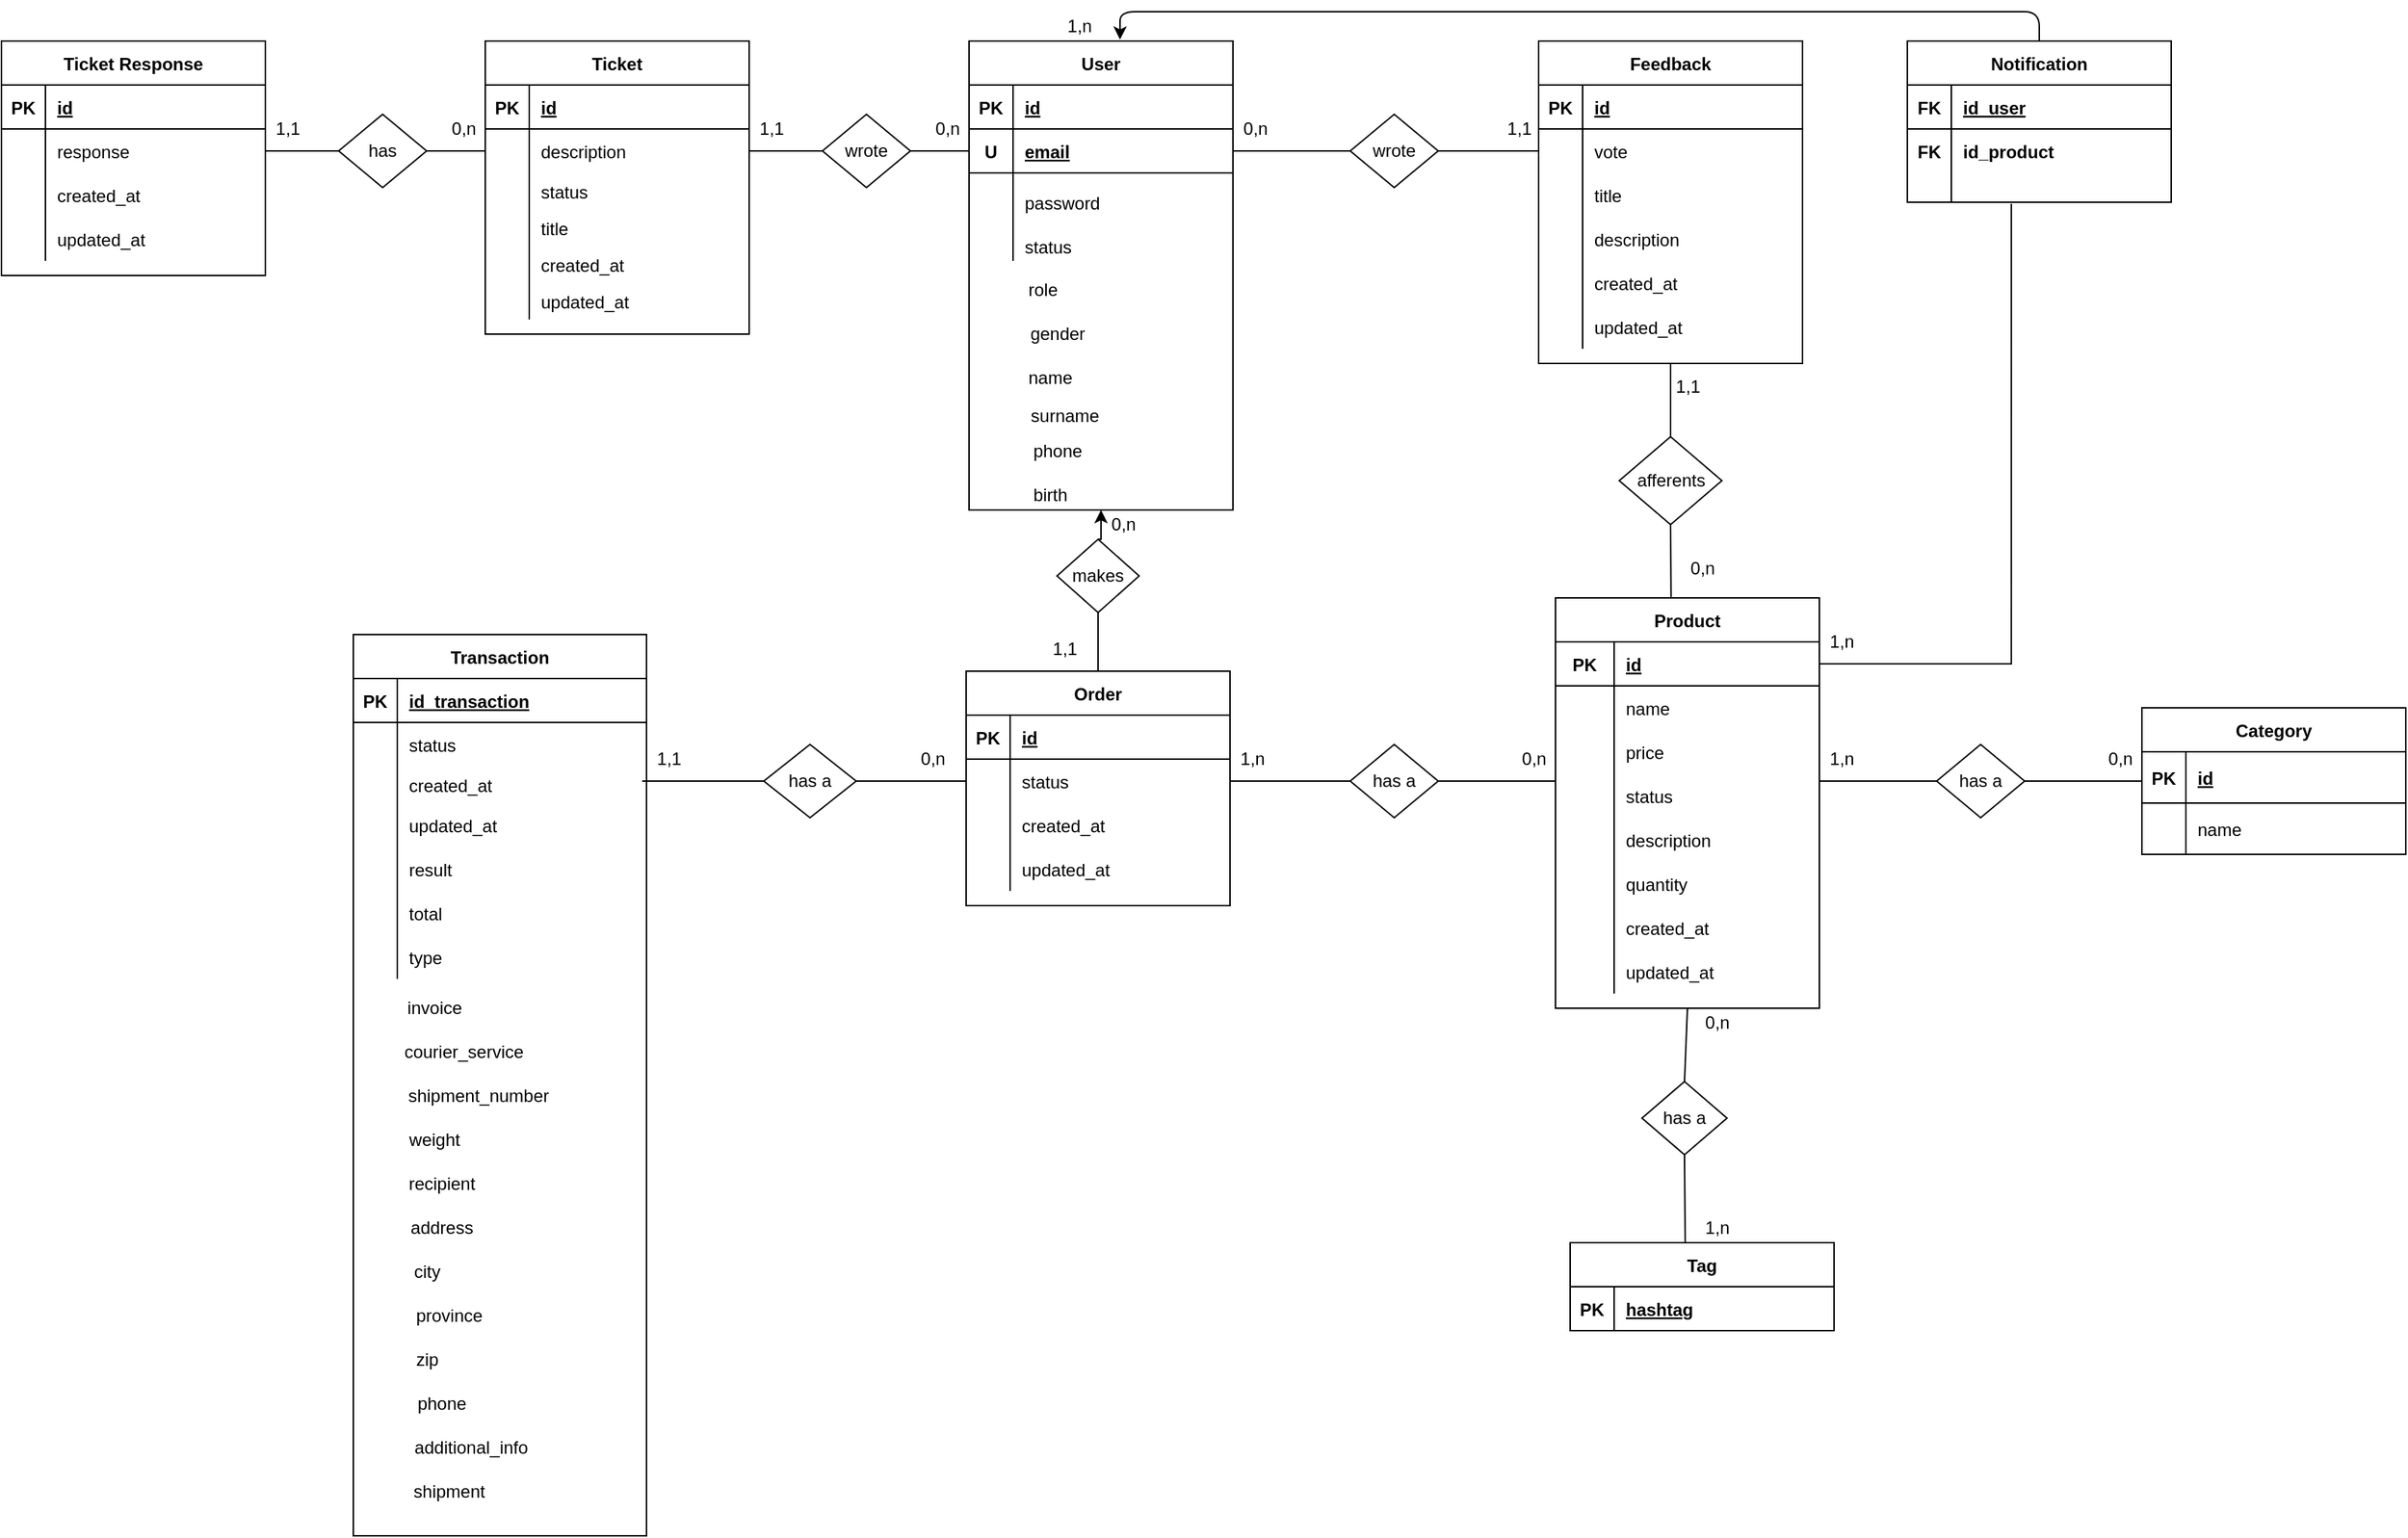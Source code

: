 <mxfile version="14.0.1" type="device"><diagram id="vzPRWonFVsMnM_7ubb4g" name="Page-1"><mxGraphModel dx="1422" dy="762" grid="1" gridSize="10" guides="1" tooltips="1" connect="1" arrows="1" fold="1" page="1" pageScale="1" pageWidth="2339" pageHeight="3300" math="0" shadow="0"><root><mxCell id="0"/><mxCell id="1" parent="0"/><mxCell id="x9i7531fwX0MDDBLcsnV-10" value="User" style="shape=table;startSize=30;container=1;collapsible=1;childLayout=tableLayout;fixedRows=1;rowLines=0;fontStyle=1;align=center;resizeLast=1;" parent="1" vertex="1"><mxGeometry x="1150" y="280" width="180" height="320" as="geometry"/></mxCell><mxCell id="x9i7531fwX0MDDBLcsnV-11" value="" style="shape=partialRectangle;collapsible=0;dropTarget=0;pointerEvents=0;fillColor=none;top=0;left=0;bottom=1;right=0;points=[[0,0.5],[1,0.5]];portConstraint=eastwest;" parent="x9i7531fwX0MDDBLcsnV-10" vertex="1"><mxGeometry y="30" width="180" height="30" as="geometry"/></mxCell><mxCell id="x9i7531fwX0MDDBLcsnV-12" value="PK" style="shape=partialRectangle;connectable=0;fillColor=none;top=0;left=0;bottom=0;right=0;fontStyle=1;overflow=hidden;" parent="x9i7531fwX0MDDBLcsnV-11" vertex="1"><mxGeometry width="30" height="30" as="geometry"/></mxCell><mxCell id="x9i7531fwX0MDDBLcsnV-13" value="id" style="shape=partialRectangle;connectable=0;fillColor=none;top=0;left=0;bottom=0;right=0;align=left;spacingLeft=6;fontStyle=5;overflow=hidden;" parent="x9i7531fwX0MDDBLcsnV-11" vertex="1"><mxGeometry x="30" width="150" height="30" as="geometry"/></mxCell><mxCell id="x9i7531fwX0MDDBLcsnV-51" value="" style="shape=partialRectangle;collapsible=0;dropTarget=0;pointerEvents=0;fillColor=none;top=0;left=0;bottom=1;right=0;points=[[0,0.5],[1,0.5]];portConstraint=eastwest;" parent="x9i7531fwX0MDDBLcsnV-10" vertex="1"><mxGeometry y="60" width="180" height="30" as="geometry"/></mxCell><mxCell id="x9i7531fwX0MDDBLcsnV-52" value="U" style="shape=partialRectangle;connectable=0;fillColor=none;top=0;left=0;bottom=0;right=0;fontStyle=1;overflow=hidden;" parent="x9i7531fwX0MDDBLcsnV-51" vertex="1"><mxGeometry width="30" height="30" as="geometry"/></mxCell><mxCell id="x9i7531fwX0MDDBLcsnV-53" value="email" style="shape=partialRectangle;connectable=0;fillColor=none;top=0;left=0;bottom=0;right=0;align=left;spacingLeft=6;fontStyle=5;overflow=hidden;" parent="x9i7531fwX0MDDBLcsnV-51" vertex="1"><mxGeometry x="30" width="150" height="30" as="geometry"/></mxCell><mxCell id="x9i7531fwX0MDDBLcsnV-14" value="" style="shape=partialRectangle;collapsible=0;dropTarget=0;pointerEvents=0;fillColor=none;top=0;left=0;bottom=0;right=0;points=[[0,0.5],[1,0.5]];portConstraint=eastwest;" parent="x9i7531fwX0MDDBLcsnV-10" vertex="1"><mxGeometry y="90" width="180" height="40" as="geometry"/></mxCell><mxCell id="x9i7531fwX0MDDBLcsnV-15" value="" style="shape=partialRectangle;connectable=0;fillColor=none;top=0;left=0;bottom=0;right=0;editable=1;overflow=hidden;" parent="x9i7531fwX0MDDBLcsnV-14" vertex="1"><mxGeometry width="30" height="40" as="geometry"/></mxCell><mxCell id="x9i7531fwX0MDDBLcsnV-16" value="password" style="shape=partialRectangle;connectable=0;fillColor=none;top=0;left=0;bottom=0;right=0;align=left;spacingLeft=6;overflow=hidden;" parent="x9i7531fwX0MDDBLcsnV-14" vertex="1"><mxGeometry x="30" width="150" height="40" as="geometry"/></mxCell><mxCell id="x9i7531fwX0MDDBLcsnV-20" value="" style="shape=partialRectangle;collapsible=0;dropTarget=0;pointerEvents=0;fillColor=none;top=0;left=0;bottom=0;right=0;points=[[0,0.5],[1,0.5]];portConstraint=eastwest;" parent="x9i7531fwX0MDDBLcsnV-10" vertex="1"><mxGeometry y="130" width="180" height="20" as="geometry"/></mxCell><mxCell id="x9i7531fwX0MDDBLcsnV-21" value="" style="shape=partialRectangle;connectable=0;fillColor=none;top=0;left=0;bottom=0;right=0;editable=1;overflow=hidden;" parent="x9i7531fwX0MDDBLcsnV-20" vertex="1"><mxGeometry width="30" height="20" as="geometry"/></mxCell><mxCell id="x9i7531fwX0MDDBLcsnV-22" value="status" style="shape=partialRectangle;connectable=0;fillColor=none;top=0;left=0;bottom=0;right=0;align=left;spacingLeft=6;overflow=hidden;" parent="x9i7531fwX0MDDBLcsnV-20" vertex="1"><mxGeometry x="30" width="150" height="20" as="geometry"/></mxCell><mxCell id="x9i7531fwX0MDDBLcsnV-95" value="Product" style="shape=table;startSize=30;container=1;collapsible=1;childLayout=tableLayout;fixedRows=1;rowLines=0;fontStyle=1;align=center;resizeLast=1;" parent="1" vertex="1"><mxGeometry x="1550" y="660" width="180" height="280" as="geometry"/></mxCell><mxCell id="x9i7531fwX0MDDBLcsnV-96" value="" style="shape=partialRectangle;collapsible=0;dropTarget=0;pointerEvents=0;fillColor=none;top=0;left=0;bottom=1;right=0;points=[[0,0.5],[1,0.5]];portConstraint=eastwest;" parent="x9i7531fwX0MDDBLcsnV-95" vertex="1"><mxGeometry y="30" width="180" height="30" as="geometry"/></mxCell><mxCell id="x9i7531fwX0MDDBLcsnV-97" value="PK" style="shape=partialRectangle;connectable=0;fillColor=none;top=0;left=0;bottom=0;right=0;fontStyle=1;overflow=hidden;" parent="x9i7531fwX0MDDBLcsnV-96" vertex="1"><mxGeometry width="40" height="30" as="geometry"/></mxCell><mxCell id="x9i7531fwX0MDDBLcsnV-98" value="id" style="shape=partialRectangle;connectable=0;fillColor=none;top=0;left=0;bottom=0;right=0;align=left;spacingLeft=6;fontStyle=5;overflow=hidden;" parent="x9i7531fwX0MDDBLcsnV-96" vertex="1"><mxGeometry x="40" width="140" height="30" as="geometry"/></mxCell><mxCell id="x9i7531fwX0MDDBLcsnV-102" value="" style="shape=partialRectangle;collapsible=0;dropTarget=0;pointerEvents=0;fillColor=none;top=0;left=0;bottom=0;right=0;points=[[0,0.5],[1,0.5]];portConstraint=eastwest;" parent="x9i7531fwX0MDDBLcsnV-95" vertex="1"><mxGeometry y="60" width="180" height="30" as="geometry"/></mxCell><mxCell id="x9i7531fwX0MDDBLcsnV-103" value="" style="shape=partialRectangle;connectable=0;fillColor=none;top=0;left=0;bottom=0;right=0;editable=1;overflow=hidden;" parent="x9i7531fwX0MDDBLcsnV-102" vertex="1"><mxGeometry width="40" height="30" as="geometry"/></mxCell><mxCell id="x9i7531fwX0MDDBLcsnV-104" value="name" style="shape=partialRectangle;connectable=0;fillColor=none;top=0;left=0;bottom=0;right=0;align=left;spacingLeft=6;overflow=hidden;" parent="x9i7531fwX0MDDBLcsnV-102" vertex="1"><mxGeometry x="40" width="140" height="30" as="geometry"/></mxCell><mxCell id="x9i7531fwX0MDDBLcsnV-105" value="" style="shape=partialRectangle;collapsible=0;dropTarget=0;pointerEvents=0;fillColor=none;top=0;left=0;bottom=0;right=0;points=[[0,0.5],[1,0.5]];portConstraint=eastwest;" parent="x9i7531fwX0MDDBLcsnV-95" vertex="1"><mxGeometry y="90" width="180" height="30" as="geometry"/></mxCell><mxCell id="x9i7531fwX0MDDBLcsnV-106" value="" style="shape=partialRectangle;connectable=0;fillColor=none;top=0;left=0;bottom=0;right=0;editable=1;overflow=hidden;" parent="x9i7531fwX0MDDBLcsnV-105" vertex="1"><mxGeometry width="40" height="30" as="geometry"/></mxCell><mxCell id="x9i7531fwX0MDDBLcsnV-107" value="price" style="shape=partialRectangle;connectable=0;fillColor=none;top=0;left=0;bottom=0;right=0;align=left;spacingLeft=6;overflow=hidden;" parent="x9i7531fwX0MDDBLcsnV-105" vertex="1"><mxGeometry x="40" width="140" height="30" as="geometry"/></mxCell><mxCell id="x9i7531fwX0MDDBLcsnV-123" value="" style="shape=partialRectangle;collapsible=0;dropTarget=0;pointerEvents=0;fillColor=none;top=0;left=0;bottom=0;right=0;points=[[0,0.5],[1,0.5]];portConstraint=eastwest;" parent="x9i7531fwX0MDDBLcsnV-95" vertex="1"><mxGeometry y="120" width="180" height="30" as="geometry"/></mxCell><mxCell id="x9i7531fwX0MDDBLcsnV-124" value="" style="shape=partialRectangle;connectable=0;fillColor=none;top=0;left=0;bottom=0;right=0;editable=1;overflow=hidden;" parent="x9i7531fwX0MDDBLcsnV-123" vertex="1"><mxGeometry width="40" height="30" as="geometry"/></mxCell><mxCell id="x9i7531fwX0MDDBLcsnV-125" value="status" style="shape=partialRectangle;connectable=0;fillColor=none;top=0;left=0;bottom=0;right=0;align=left;spacingLeft=6;overflow=hidden;" parent="x9i7531fwX0MDDBLcsnV-123" vertex="1"><mxGeometry x="40" width="140" height="30" as="geometry"/></mxCell><mxCell id="KnAQ9VqROhfyDPoJPTRW-1" style="shape=partialRectangle;collapsible=0;dropTarget=0;pointerEvents=0;fillColor=none;top=0;left=0;bottom=0;right=0;points=[[0,0.5],[1,0.5]];portConstraint=eastwest;" parent="x9i7531fwX0MDDBLcsnV-95" vertex="1"><mxGeometry y="150" width="180" height="30" as="geometry"/></mxCell><mxCell id="KnAQ9VqROhfyDPoJPTRW-2" style="shape=partialRectangle;connectable=0;fillColor=none;top=0;left=0;bottom=0;right=0;editable=1;overflow=hidden;" parent="KnAQ9VqROhfyDPoJPTRW-1" vertex="1"><mxGeometry width="40" height="30" as="geometry"/></mxCell><mxCell id="KnAQ9VqROhfyDPoJPTRW-3" value="description" style="shape=partialRectangle;connectable=0;fillColor=none;top=0;left=0;bottom=0;right=0;align=left;spacingLeft=6;overflow=hidden;" parent="KnAQ9VqROhfyDPoJPTRW-1" vertex="1"><mxGeometry x="40" width="140" height="30" as="geometry"/></mxCell><mxCell id="_xhR4V4Kg-n4AELzE69r-1" style="shape=partialRectangle;collapsible=0;dropTarget=0;pointerEvents=0;fillColor=none;top=0;left=0;bottom=0;right=0;points=[[0,0.5],[1,0.5]];portConstraint=eastwest;" parent="x9i7531fwX0MDDBLcsnV-95" vertex="1"><mxGeometry y="180" width="180" height="30" as="geometry"/></mxCell><mxCell id="_xhR4V4Kg-n4AELzE69r-2" style="shape=partialRectangle;connectable=0;fillColor=none;top=0;left=0;bottom=0;right=0;editable=1;overflow=hidden;" parent="_xhR4V4Kg-n4AELzE69r-1" vertex="1"><mxGeometry width="40" height="30" as="geometry"/></mxCell><mxCell id="_xhR4V4Kg-n4AELzE69r-3" value="quantity" style="shape=partialRectangle;connectable=0;fillColor=none;top=0;left=0;bottom=0;right=0;align=left;spacingLeft=6;overflow=hidden;" parent="_xhR4V4Kg-n4AELzE69r-1" vertex="1"><mxGeometry x="40" width="140" height="30" as="geometry"/></mxCell><mxCell id="5ddRBje36LJb5eCPKaHJ-17" style="shape=partialRectangle;collapsible=0;dropTarget=0;pointerEvents=0;fillColor=none;top=0;left=0;bottom=0;right=0;points=[[0,0.5],[1,0.5]];portConstraint=eastwest;" parent="x9i7531fwX0MDDBLcsnV-95" vertex="1"><mxGeometry y="210" width="180" height="30" as="geometry"/></mxCell><mxCell id="5ddRBje36LJb5eCPKaHJ-18" style="shape=partialRectangle;connectable=0;fillColor=none;top=0;left=0;bottom=0;right=0;editable=1;overflow=hidden;" parent="5ddRBje36LJb5eCPKaHJ-17" vertex="1"><mxGeometry width="40" height="30" as="geometry"/></mxCell><mxCell id="5ddRBje36LJb5eCPKaHJ-19" value="created_at" style="shape=partialRectangle;connectable=0;fillColor=none;top=0;left=0;bottom=0;right=0;align=left;spacingLeft=6;overflow=hidden;" parent="5ddRBje36LJb5eCPKaHJ-17" vertex="1"><mxGeometry x="40" width="140" height="30" as="geometry"/></mxCell><mxCell id="5ddRBje36LJb5eCPKaHJ-20" style="shape=partialRectangle;collapsible=0;dropTarget=0;pointerEvents=0;fillColor=none;top=0;left=0;bottom=0;right=0;points=[[0,0.5],[1,0.5]];portConstraint=eastwest;" parent="x9i7531fwX0MDDBLcsnV-95" vertex="1"><mxGeometry y="240" width="180" height="30" as="geometry"/></mxCell><mxCell id="5ddRBje36LJb5eCPKaHJ-21" style="shape=partialRectangle;connectable=0;fillColor=none;top=0;left=0;bottom=0;right=0;editable=1;overflow=hidden;" parent="5ddRBje36LJb5eCPKaHJ-20" vertex="1"><mxGeometry width="40" height="30" as="geometry"/></mxCell><mxCell id="5ddRBje36LJb5eCPKaHJ-22" value="updated_at" style="shape=partialRectangle;connectable=0;fillColor=none;top=0;left=0;bottom=0;right=0;align=left;spacingLeft=6;overflow=hidden;" parent="5ddRBje36LJb5eCPKaHJ-20" vertex="1"><mxGeometry x="40" width="140" height="30" as="geometry"/></mxCell><mxCell id="x9i7531fwX0MDDBLcsnV-129" style="edgeStyle=orthogonalEdgeStyle;orthogonalLoop=1;jettySize=auto;html=1;entryX=0;entryY=0.167;entryDx=0;entryDy=0;entryPerimeter=0;rounded=0;startArrow=none;startFill=0;endArrow=none;endFill=0;" parent="1" source="x9i7531fwX0MDDBLcsnV-128" target="x9i7531fwX0MDDBLcsnV-105" edge="1"><mxGeometry relative="1" as="geometry"><Array as="points"><mxPoint x="1510" y="785"/><mxPoint x="1510" y="785"/></Array></mxGeometry></mxCell><mxCell id="x9i7531fwX0MDDBLcsnV-131" style="edgeStyle=orthogonalEdgeStyle;rounded=0;sketch=0;orthogonalLoop=1;jettySize=auto;html=1;entryX=1;entryY=0.167;entryDx=0;entryDy=0;entryPerimeter=0;startArrow=none;startFill=0;endArrow=none;endFill=0;" parent="1" source="x9i7531fwX0MDDBLcsnV-128" edge="1"><mxGeometry relative="1" as="geometry"/></mxCell><mxCell id="_xhR4V4Kg-n4AELzE69r-44" style="edgeStyle=none;rounded=0;orthogonalLoop=1;jettySize=auto;html=1;exitX=0;exitY=0.5;exitDx=0;exitDy=0;entryX=1;entryY=0.5;entryDx=0;entryDy=0;startArrow=none;startFill=0;endArrow=none;endFill=0;" parent="1" source="x9i7531fwX0MDDBLcsnV-128" target="_xhR4V4Kg-n4AELzE69r-34" edge="1"><mxGeometry relative="1" as="geometry"/></mxCell><mxCell id="x9i7531fwX0MDDBLcsnV-128" value="has a" style="shape=rhombus;perimeter=rhombusPerimeter;whiteSpace=wrap;html=1;align=center;" parent="1" vertex="1"><mxGeometry x="1410" y="760" width="60" height="50" as="geometry"/></mxCell><mxCell id="x9i7531fwX0MDDBLcsnV-133" value="1,n" style="text;html=1;align=center;verticalAlign=middle;resizable=0;points=[];autosize=1;" parent="1" vertex="1"><mxGeometry x="1328" y="760" width="30" height="20" as="geometry"/></mxCell><mxCell id="x9i7531fwX0MDDBLcsnV-134" value="0,n" style="text;html=1;align=center;verticalAlign=middle;resizable=0;points=[];autosize=1;" parent="1" vertex="1"><mxGeometry x="1520" y="760" width="30" height="20" as="geometry"/></mxCell><mxCell id="x9i7531fwX0MDDBLcsnV-142" value="Transaction" style="shape=table;startSize=30;container=1;collapsible=1;childLayout=tableLayout;fixedRows=1;rowLines=0;fontStyle=1;align=center;resizeLast=1;rounded=0;sketch=0;" parent="1" vertex="1"><mxGeometry x="730" y="685" width="200" height="615" as="geometry"/></mxCell><mxCell id="x9i7531fwX0MDDBLcsnV-143" value="" style="shape=partialRectangle;collapsible=0;dropTarget=0;pointerEvents=0;fillColor=none;top=0;left=0;bottom=1;right=0;points=[[0,0.5],[1,0.5]];portConstraint=eastwest;" parent="x9i7531fwX0MDDBLcsnV-142" vertex="1"><mxGeometry y="30" width="200" height="30" as="geometry"/></mxCell><mxCell id="x9i7531fwX0MDDBLcsnV-144" value="PK" style="shape=partialRectangle;connectable=0;fillColor=none;top=0;left=0;bottom=0;right=0;fontStyle=1;overflow=hidden;" parent="x9i7531fwX0MDDBLcsnV-143" vertex="1"><mxGeometry width="30" height="30" as="geometry"/></mxCell><mxCell id="x9i7531fwX0MDDBLcsnV-145" value="id_transaction" style="shape=partialRectangle;connectable=0;fillColor=none;top=0;left=0;bottom=0;right=0;align=left;spacingLeft=6;fontStyle=5;overflow=hidden;" parent="x9i7531fwX0MDDBLcsnV-143" vertex="1"><mxGeometry x="30" width="170" height="30" as="geometry"/></mxCell><mxCell id="x9i7531fwX0MDDBLcsnV-146" value="" style="shape=partialRectangle;collapsible=0;dropTarget=0;pointerEvents=0;fillColor=none;top=0;left=0;bottom=0;right=0;points=[[0,0.5],[1,0.5]];portConstraint=eastwest;" parent="x9i7531fwX0MDDBLcsnV-142" vertex="1"><mxGeometry y="60" width="200" height="30" as="geometry"/></mxCell><mxCell id="x9i7531fwX0MDDBLcsnV-147" value="" style="shape=partialRectangle;connectable=0;fillColor=none;top=0;left=0;bottom=0;right=0;editable=1;overflow=hidden;" parent="x9i7531fwX0MDDBLcsnV-146" vertex="1"><mxGeometry width="30" height="30" as="geometry"/></mxCell><mxCell id="x9i7531fwX0MDDBLcsnV-148" value="status" style="shape=partialRectangle;connectable=0;fillColor=none;top=0;left=0;bottom=0;right=0;align=left;spacingLeft=6;overflow=hidden;" parent="x9i7531fwX0MDDBLcsnV-146" vertex="1"><mxGeometry x="30" width="170" height="30" as="geometry"/></mxCell><mxCell id="x9i7531fwX0MDDBLcsnV-149" value="" style="shape=partialRectangle;collapsible=0;dropTarget=0;pointerEvents=0;fillColor=none;top=0;left=0;bottom=0;right=0;points=[[0,0.5],[1,0.5]];portConstraint=eastwest;" parent="x9i7531fwX0MDDBLcsnV-142" vertex="1"><mxGeometry y="90" width="200" height="25" as="geometry"/></mxCell><mxCell id="x9i7531fwX0MDDBLcsnV-150" value="" style="shape=partialRectangle;connectable=0;fillColor=none;top=0;left=0;bottom=0;right=0;editable=1;overflow=hidden;" parent="x9i7531fwX0MDDBLcsnV-149" vertex="1"><mxGeometry width="30" height="25" as="geometry"/></mxCell><mxCell id="x9i7531fwX0MDDBLcsnV-151" value="created_at" style="shape=partialRectangle;connectable=0;fillColor=none;top=0;left=0;bottom=0;right=0;align=left;spacingLeft=6;overflow=hidden;" parent="x9i7531fwX0MDDBLcsnV-149" vertex="1"><mxGeometry x="30" width="170" height="25" as="geometry"/></mxCell><mxCell id="x9i7531fwX0MDDBLcsnV-158" value="" style="shape=partialRectangle;collapsible=0;dropTarget=0;pointerEvents=0;fillColor=none;top=0;left=0;bottom=0;right=0;points=[[0,0.5],[1,0.5]];portConstraint=eastwest;" parent="x9i7531fwX0MDDBLcsnV-142" vertex="1"><mxGeometry y="115" width="200" height="30" as="geometry"/></mxCell><mxCell id="x9i7531fwX0MDDBLcsnV-159" value="" style="shape=partialRectangle;connectable=0;fillColor=none;top=0;left=0;bottom=0;right=0;editable=1;overflow=hidden;" parent="x9i7531fwX0MDDBLcsnV-158" vertex="1"><mxGeometry width="30" height="30" as="geometry"/></mxCell><mxCell id="x9i7531fwX0MDDBLcsnV-160" value="updated_at" style="shape=partialRectangle;connectable=0;fillColor=none;top=0;left=0;bottom=0;right=0;align=left;spacingLeft=6;overflow=hidden;" parent="x9i7531fwX0MDDBLcsnV-158" vertex="1"><mxGeometry x="30" width="170" height="30" as="geometry"/></mxCell><mxCell id="x9i7531fwX0MDDBLcsnV-161" value="" style="shape=partialRectangle;collapsible=0;dropTarget=0;pointerEvents=0;fillColor=none;top=0;left=0;bottom=0;right=0;points=[[0,0.5],[1,0.5]];portConstraint=eastwest;" parent="x9i7531fwX0MDDBLcsnV-142" vertex="1"><mxGeometry y="145" width="200" height="30" as="geometry"/></mxCell><mxCell id="x9i7531fwX0MDDBLcsnV-162" value="" style="shape=partialRectangle;connectable=0;fillColor=none;top=0;left=0;bottom=0;right=0;editable=1;overflow=hidden;" parent="x9i7531fwX0MDDBLcsnV-161" vertex="1"><mxGeometry width="30" height="30" as="geometry"/></mxCell><mxCell id="x9i7531fwX0MDDBLcsnV-163" value="result" style="shape=partialRectangle;connectable=0;fillColor=none;top=0;left=0;bottom=0;right=0;align=left;spacingLeft=6;overflow=hidden;" parent="x9i7531fwX0MDDBLcsnV-161" vertex="1"><mxGeometry x="30" width="170" height="30" as="geometry"/></mxCell><mxCell id="x9i7531fwX0MDDBLcsnV-164" value="" style="shape=partialRectangle;collapsible=0;dropTarget=0;pointerEvents=0;fillColor=none;top=0;left=0;bottom=0;right=0;points=[[0,0.5],[1,0.5]];portConstraint=eastwest;" parent="x9i7531fwX0MDDBLcsnV-142" vertex="1"><mxGeometry y="175" width="200" height="30" as="geometry"/></mxCell><mxCell id="x9i7531fwX0MDDBLcsnV-165" value="" style="shape=partialRectangle;connectable=0;fillColor=none;top=0;left=0;bottom=0;right=0;editable=1;overflow=hidden;" parent="x9i7531fwX0MDDBLcsnV-164" vertex="1"><mxGeometry width="30" height="30" as="geometry"/></mxCell><mxCell id="x9i7531fwX0MDDBLcsnV-166" value="total" style="shape=partialRectangle;connectable=0;fillColor=none;top=0;left=0;bottom=0;right=0;align=left;spacingLeft=6;overflow=hidden;" parent="x9i7531fwX0MDDBLcsnV-164" vertex="1"><mxGeometry x="30" width="170" height="30" as="geometry"/></mxCell><mxCell id="FQzBK-SNJRTX_XgJ2oBe-1" style="shape=partialRectangle;collapsible=0;dropTarget=0;pointerEvents=0;fillColor=none;top=0;left=0;bottom=0;right=0;points=[[0,0.5],[1,0.5]];portConstraint=eastwest;" parent="x9i7531fwX0MDDBLcsnV-142" vertex="1"><mxGeometry y="205" width="200" height="30" as="geometry"/></mxCell><mxCell id="FQzBK-SNJRTX_XgJ2oBe-2" style="shape=partialRectangle;connectable=0;fillColor=none;top=0;left=0;bottom=0;right=0;editable=1;overflow=hidden;" parent="FQzBK-SNJRTX_XgJ2oBe-1" vertex="1"><mxGeometry width="30" height="30" as="geometry"/></mxCell><mxCell id="FQzBK-SNJRTX_XgJ2oBe-3" value="type" style="shape=partialRectangle;connectable=0;fillColor=none;top=0;left=0;bottom=0;right=0;align=left;spacingLeft=6;overflow=hidden;" parent="FQzBK-SNJRTX_XgJ2oBe-1" vertex="1"><mxGeometry x="30" width="170" height="30" as="geometry"/></mxCell><mxCell id="_xhR4V4Kg-n4AELzE69r-43" style="edgeStyle=none;rounded=0;orthogonalLoop=1;jettySize=auto;html=1;exitX=1;exitY=0.5;exitDx=0;exitDy=0;entryX=0;entryY=0.5;entryDx=0;entryDy=0;startArrow=none;startFill=0;endArrow=none;endFill=0;" parent="1" source="x9i7531fwX0MDDBLcsnV-167" target="_xhR4V4Kg-n4AELzE69r-34" edge="1"><mxGeometry relative="1" as="geometry"/></mxCell><mxCell id="x9i7531fwX0MDDBLcsnV-167" value="has a" style="shape=rhombus;perimeter=rhombusPerimeter;whiteSpace=wrap;html=1;align=center;" parent="1" vertex="1"><mxGeometry x="1010" y="760" width="63" height="50" as="geometry"/></mxCell><mxCell id="x9i7531fwX0MDDBLcsnV-168" style="edgeStyle=orthogonalEdgeStyle;rounded=0;sketch=0;orthogonalLoop=1;jettySize=auto;html=1;entryX=1;entryY=0.167;entryDx=0;entryDy=0;entryPerimeter=0;startArrow=none;startFill=0;endArrow=none;endFill=0;" parent="1" source="x9i7531fwX0MDDBLcsnV-167" edge="1"><mxGeometry relative="1" as="geometry"><mxPoint x="927" y="785.01" as="targetPoint"/></mxGeometry></mxCell><mxCell id="x9i7531fwX0MDDBLcsnV-170" value="0,n" style="text;html=1;align=center;verticalAlign=middle;resizable=0;points=[];autosize=1;" parent="1" vertex="1"><mxGeometry x="1110" y="760" width="30" height="20" as="geometry"/></mxCell><mxCell id="x9i7531fwX0MDDBLcsnV-171" value="1,1" style="text;html=1;align=center;verticalAlign=middle;resizable=0;points=[];autosize=1;" parent="1" vertex="1"><mxGeometry x="930" y="760" width="30" height="20" as="geometry"/></mxCell><mxCell id="x9i7531fwX0MDDBLcsnV-174" style="edgeStyle=orthogonalEdgeStyle;rounded=0;sketch=0;orthogonalLoop=1;jettySize=auto;html=1;exitX=1;exitY=0.5;exitDx=0;exitDy=0;entryX=0.5;entryY=0;entryDx=0;entryDy=0;startArrow=none;startFill=0;endArrow=none;endFill=0;" parent="1" source="x9i7531fwX0MDDBLcsnV-172" target="_xhR4V4Kg-n4AELzE69r-30" edge="1"><mxGeometry relative="1" as="geometry"><mxPoint x="1238" y="720" as="targetPoint"/></mxGeometry></mxCell><mxCell id="hj7iNVKbV8Cvmmcs9cri-21" style="edgeStyle=orthogonalEdgeStyle;rounded=0;orthogonalLoop=1;jettySize=auto;html=1;exitX=0;exitY=0.5;exitDx=0;exitDy=0;entryX=0.5;entryY=1;entryDx=0;entryDy=0;" parent="1" source="x9i7531fwX0MDDBLcsnV-172" target="x9i7531fwX0MDDBLcsnV-10" edge="1"><mxGeometry relative="1" as="geometry"/></mxCell><mxCell id="x9i7531fwX0MDDBLcsnV-172" value="makes" style="shape=rhombus;perimeter=rhombusPerimeter;whiteSpace=wrap;html=1;align=center;direction=south;" parent="1" vertex="1"><mxGeometry x="1210" y="620" width="56" height="50" as="geometry"/></mxCell><mxCell id="x9i7531fwX0MDDBLcsnV-176" value="1,1" style="text;html=1;align=center;verticalAlign=middle;resizable=0;points=[];autosize=1;" parent="1" vertex="1"><mxGeometry x="1200" y="685" width="30" height="20" as="geometry"/></mxCell><mxCell id="x9i7531fwX0MDDBLcsnV-177" value="Ticket" style="shape=table;startSize=30;container=1;collapsible=1;childLayout=tableLayout;fixedRows=1;rowLines=0;fontStyle=1;align=center;resizeLast=1;rounded=0;sketch=0;" parent="1" vertex="1"><mxGeometry x="820" y="280" width="180" height="200" as="geometry"/></mxCell><mxCell id="x9i7531fwX0MDDBLcsnV-178" value="" style="shape=partialRectangle;collapsible=0;dropTarget=0;pointerEvents=0;fillColor=none;top=0;left=0;bottom=1;right=0;points=[[0,0.5],[1,0.5]];portConstraint=eastwest;" parent="x9i7531fwX0MDDBLcsnV-177" vertex="1"><mxGeometry y="30" width="180" height="30" as="geometry"/></mxCell><mxCell id="x9i7531fwX0MDDBLcsnV-179" value="PK" style="shape=partialRectangle;connectable=0;fillColor=none;top=0;left=0;bottom=0;right=0;fontStyle=1;overflow=hidden;" parent="x9i7531fwX0MDDBLcsnV-178" vertex="1"><mxGeometry width="30" height="30" as="geometry"/></mxCell><mxCell id="x9i7531fwX0MDDBLcsnV-180" value="id" style="shape=partialRectangle;connectable=0;fillColor=none;top=0;left=0;bottom=0;right=0;align=left;spacingLeft=6;fontStyle=5;overflow=hidden;" parent="x9i7531fwX0MDDBLcsnV-178" vertex="1"><mxGeometry x="30" width="150" height="30" as="geometry"/></mxCell><mxCell id="x9i7531fwX0MDDBLcsnV-184" value="" style="shape=partialRectangle;collapsible=0;dropTarget=0;pointerEvents=0;fillColor=none;top=0;left=0;bottom=0;right=0;points=[[0,0.5],[1,0.5]];portConstraint=eastwest;" parent="x9i7531fwX0MDDBLcsnV-177" vertex="1"><mxGeometry y="60" width="180" height="30" as="geometry"/></mxCell><mxCell id="x9i7531fwX0MDDBLcsnV-185" value="" style="shape=partialRectangle;connectable=0;fillColor=none;top=0;left=0;bottom=0;right=0;editable=1;overflow=hidden;" parent="x9i7531fwX0MDDBLcsnV-184" vertex="1"><mxGeometry width="30" height="30" as="geometry"/></mxCell><mxCell id="x9i7531fwX0MDDBLcsnV-186" value="description" style="shape=partialRectangle;connectable=0;fillColor=none;top=0;left=0;bottom=0;right=0;align=left;spacingLeft=6;overflow=hidden;" parent="x9i7531fwX0MDDBLcsnV-184" vertex="1"><mxGeometry x="30" width="150" height="30" as="geometry"/></mxCell><mxCell id="x9i7531fwX0MDDBLcsnV-307" style="shape=partialRectangle;collapsible=0;dropTarget=0;pointerEvents=0;fillColor=none;top=0;left=0;bottom=0;right=0;points=[[0,0.5],[1,0.5]];portConstraint=eastwest;" parent="x9i7531fwX0MDDBLcsnV-177" vertex="1"><mxGeometry y="90" width="180" height="25" as="geometry"/></mxCell><mxCell id="x9i7531fwX0MDDBLcsnV-308" style="shape=partialRectangle;connectable=0;fillColor=none;top=0;left=0;bottom=0;right=0;editable=1;overflow=hidden;" parent="x9i7531fwX0MDDBLcsnV-307" vertex="1"><mxGeometry width="30" height="25" as="geometry"/></mxCell><mxCell id="x9i7531fwX0MDDBLcsnV-309" value="status" style="shape=partialRectangle;connectable=0;fillColor=none;top=0;left=0;bottom=0;right=0;align=left;spacingLeft=6;overflow=hidden;" parent="x9i7531fwX0MDDBLcsnV-307" vertex="1"><mxGeometry x="30" width="150" height="25" as="geometry"/></mxCell><mxCell id="5ddRBje36LJb5eCPKaHJ-40" style="shape=partialRectangle;collapsible=0;dropTarget=0;pointerEvents=0;fillColor=none;top=0;left=0;bottom=0;right=0;points=[[0,0.5],[1,0.5]];portConstraint=eastwest;" parent="x9i7531fwX0MDDBLcsnV-177" vertex="1"><mxGeometry y="115" width="180" height="25" as="geometry"/></mxCell><mxCell id="5ddRBje36LJb5eCPKaHJ-41" style="shape=partialRectangle;connectable=0;fillColor=none;top=0;left=0;bottom=0;right=0;editable=1;overflow=hidden;" parent="5ddRBje36LJb5eCPKaHJ-40" vertex="1"><mxGeometry width="30" height="25" as="geometry"/></mxCell><mxCell id="5ddRBje36LJb5eCPKaHJ-42" value="title" style="shape=partialRectangle;connectable=0;fillColor=none;top=0;left=0;bottom=0;right=0;align=left;spacingLeft=6;overflow=hidden;" parent="5ddRBje36LJb5eCPKaHJ-40" vertex="1"><mxGeometry x="30" width="150" height="25" as="geometry"/></mxCell><mxCell id="5ddRBje36LJb5eCPKaHJ-37" style="shape=partialRectangle;collapsible=0;dropTarget=0;pointerEvents=0;fillColor=none;top=0;left=0;bottom=0;right=0;points=[[0,0.5],[1,0.5]];portConstraint=eastwest;" parent="x9i7531fwX0MDDBLcsnV-177" vertex="1"><mxGeometry y="140" width="180" height="25" as="geometry"/></mxCell><mxCell id="5ddRBje36LJb5eCPKaHJ-38" style="shape=partialRectangle;connectable=0;fillColor=none;top=0;left=0;bottom=0;right=0;editable=1;overflow=hidden;" parent="5ddRBje36LJb5eCPKaHJ-37" vertex="1"><mxGeometry width="30" height="25" as="geometry"/></mxCell><mxCell id="5ddRBje36LJb5eCPKaHJ-39" value="created_at" style="shape=partialRectangle;connectable=0;fillColor=none;top=0;left=0;bottom=0;right=0;align=left;spacingLeft=6;overflow=hidden;" parent="5ddRBje36LJb5eCPKaHJ-37" vertex="1"><mxGeometry x="30" width="150" height="25" as="geometry"/></mxCell><mxCell id="5ddRBje36LJb5eCPKaHJ-43" style="shape=partialRectangle;collapsible=0;dropTarget=0;pointerEvents=0;fillColor=none;top=0;left=0;bottom=0;right=0;points=[[0,0.5],[1,0.5]];portConstraint=eastwest;" parent="x9i7531fwX0MDDBLcsnV-177" vertex="1"><mxGeometry y="165" width="180" height="25" as="geometry"/></mxCell><mxCell id="5ddRBje36LJb5eCPKaHJ-44" style="shape=partialRectangle;connectable=0;fillColor=none;top=0;left=0;bottom=0;right=0;editable=1;overflow=hidden;" parent="5ddRBje36LJb5eCPKaHJ-43" vertex="1"><mxGeometry width="30" height="25" as="geometry"/></mxCell><mxCell id="5ddRBje36LJb5eCPKaHJ-45" value="updated_at" style="shape=partialRectangle;connectable=0;fillColor=none;top=0;left=0;bottom=0;right=0;align=left;spacingLeft=6;overflow=hidden;" parent="5ddRBje36LJb5eCPKaHJ-43" vertex="1"><mxGeometry x="30" width="150" height="25" as="geometry"/></mxCell><mxCell id="x9i7531fwX0MDDBLcsnV-191" value="Tag" style="shape=table;startSize=30;container=1;collapsible=1;childLayout=tableLayout;fixedRows=1;rowLines=0;fontStyle=1;align=center;resizeLast=1;rounded=0;sketch=0;" parent="1" vertex="1"><mxGeometry x="1560" y="1100" width="180" height="60" as="geometry"/></mxCell><mxCell id="x9i7531fwX0MDDBLcsnV-192" value="" style="shape=partialRectangle;collapsible=0;dropTarget=0;pointerEvents=0;fillColor=none;top=0;left=0;bottom=1;right=0;points=[[0,0.5],[1,0.5]];portConstraint=eastwest;" parent="x9i7531fwX0MDDBLcsnV-191" vertex="1"><mxGeometry y="30" width="180" height="30" as="geometry"/></mxCell><mxCell id="x9i7531fwX0MDDBLcsnV-193" value="PK" style="shape=partialRectangle;connectable=0;fillColor=none;top=0;left=0;bottom=0;right=0;fontStyle=1;overflow=hidden;" parent="x9i7531fwX0MDDBLcsnV-192" vertex="1"><mxGeometry width="30" height="30" as="geometry"/></mxCell><mxCell id="x9i7531fwX0MDDBLcsnV-194" value="hashtag" style="shape=partialRectangle;connectable=0;fillColor=none;top=0;left=0;bottom=0;right=0;align=left;spacingLeft=6;fontStyle=5;overflow=hidden;" parent="x9i7531fwX0MDDBLcsnV-192" vertex="1"><mxGeometry x="30" width="150" height="30" as="geometry"/></mxCell><mxCell id="x9i7531fwX0MDDBLcsnV-298" style="rounded=0;sketch=0;orthogonalLoop=1;jettySize=auto;html=1;exitX=1;exitY=0.5;exitDx=0;exitDy=0;entryX=0.436;entryY=0;entryDx=0;entryDy=0;entryPerimeter=0;startArrow=none;startFill=0;endArrow=none;endFill=0;" parent="1" source="x9i7531fwX0MDDBLcsnV-206" target="x9i7531fwX0MDDBLcsnV-191" edge="1"><mxGeometry relative="1" as="geometry"/></mxCell><mxCell id="5ddRBje36LJb5eCPKaHJ-23" style="rounded=0;orthogonalLoop=1;jettySize=auto;html=1;exitX=0;exitY=0.5;exitDx=0;exitDy=0;entryX=0.5;entryY=1;entryDx=0;entryDy=0;endArrow=none;endFill=0;" parent="1" source="x9i7531fwX0MDDBLcsnV-206" target="x9i7531fwX0MDDBLcsnV-95" edge="1"><mxGeometry relative="1" as="geometry"/></mxCell><mxCell id="x9i7531fwX0MDDBLcsnV-206" value="has a" style="shape=rhombus;perimeter=rhombusPerimeter;whiteSpace=wrap;html=1;align=center;direction=south;" parent="1" vertex="1"><mxGeometry x="1609" y="990" width="58" height="50" as="geometry"/></mxCell><mxCell id="KnAQ9VqROhfyDPoJPTRW-98" style="edgeStyle=orthogonalEdgeStyle;rounded=0;orthogonalLoop=1;jettySize=auto;html=1;exitX=0;exitY=0.5;exitDx=0;exitDy=0;entryX=1;entryY=0.5;entryDx=0;entryDy=0;startArrow=none;startFill=0;endArrow=none;endFill=0;" parent="1" source="x9i7531fwX0MDDBLcsnV-209" target="x9i7531fwX0MDDBLcsnV-184" edge="1"><mxGeometry relative="1" as="geometry"/></mxCell><mxCell id="x9i7531fwX0MDDBLcsnV-209" value="wrote" style="shape=rhombus;perimeter=rhombusPerimeter;whiteSpace=wrap;html=1;align=center;" parent="1" vertex="1"><mxGeometry x="1050" y="330" width="60" height="50" as="geometry"/></mxCell><mxCell id="x9i7531fwX0MDDBLcsnV-212" value="0,n" style="text;html=1;align=center;verticalAlign=middle;resizable=0;points=[];autosize=1;" parent="1" vertex="1"><mxGeometry x="1120" y="330" width="30" height="20" as="geometry"/></mxCell><mxCell id="x9i7531fwX0MDDBLcsnV-213" value="1,1" style="text;html=1;align=center;verticalAlign=middle;resizable=0;points=[];autosize=1;" parent="1" vertex="1"><mxGeometry x="1000" y="330" width="30" height="20" as="geometry"/></mxCell><mxCell id="x9i7531fwX0MDDBLcsnV-244" value="Feedback" style="shape=table;startSize=30;container=1;collapsible=1;childLayout=tableLayout;fixedRows=1;rowLines=0;fontStyle=1;align=center;resizeLast=1;rounded=0;sketch=0;" parent="1" vertex="1"><mxGeometry x="1538.5" y="280" width="180" height="220" as="geometry"/></mxCell><mxCell id="x9i7531fwX0MDDBLcsnV-245" value="" style="shape=partialRectangle;collapsible=0;dropTarget=0;pointerEvents=0;fillColor=none;top=0;left=0;bottom=1;right=0;points=[[0,0.5],[1,0.5]];portConstraint=eastwest;" parent="x9i7531fwX0MDDBLcsnV-244" vertex="1"><mxGeometry y="30" width="180" height="30" as="geometry"/></mxCell><mxCell id="x9i7531fwX0MDDBLcsnV-246" value="PK" style="shape=partialRectangle;connectable=0;fillColor=none;top=0;left=0;bottom=0;right=0;fontStyle=1;overflow=hidden;" parent="x9i7531fwX0MDDBLcsnV-245" vertex="1"><mxGeometry width="30" height="30" as="geometry"/></mxCell><mxCell id="x9i7531fwX0MDDBLcsnV-247" value="id" style="shape=partialRectangle;connectable=0;fillColor=none;top=0;left=0;bottom=0;right=0;align=left;spacingLeft=6;fontStyle=5;overflow=hidden;" parent="x9i7531fwX0MDDBLcsnV-245" vertex="1"><mxGeometry x="30" width="150" height="30" as="geometry"/></mxCell><mxCell id="x9i7531fwX0MDDBLcsnV-251" value="" style="shape=partialRectangle;collapsible=0;dropTarget=0;pointerEvents=0;fillColor=none;top=0;left=0;bottom=0;right=0;points=[[0,0.5],[1,0.5]];portConstraint=eastwest;" parent="x9i7531fwX0MDDBLcsnV-244" vertex="1"><mxGeometry y="60" width="180" height="30" as="geometry"/></mxCell><mxCell id="x9i7531fwX0MDDBLcsnV-252" value="" style="shape=partialRectangle;connectable=0;fillColor=none;top=0;left=0;bottom=0;right=0;editable=1;overflow=hidden;" parent="x9i7531fwX0MDDBLcsnV-251" vertex="1"><mxGeometry width="30" height="30" as="geometry"/></mxCell><mxCell id="x9i7531fwX0MDDBLcsnV-253" value="vote" style="shape=partialRectangle;connectable=0;fillColor=none;top=0;left=0;bottom=0;right=0;align=left;spacingLeft=6;overflow=hidden;" parent="x9i7531fwX0MDDBLcsnV-251" vertex="1"><mxGeometry x="30" width="150" height="30" as="geometry"/></mxCell><mxCell id="KnAQ9VqROhfyDPoJPTRW-5" style="shape=partialRectangle;collapsible=0;dropTarget=0;pointerEvents=0;fillColor=none;top=0;left=0;bottom=0;right=0;points=[[0,0.5],[1,0.5]];portConstraint=eastwest;" parent="x9i7531fwX0MDDBLcsnV-244" vertex="1"><mxGeometry y="90" width="180" height="30" as="geometry"/></mxCell><mxCell id="KnAQ9VqROhfyDPoJPTRW-6" style="shape=partialRectangle;connectable=0;fillColor=none;top=0;left=0;bottom=0;right=0;editable=1;overflow=hidden;" parent="KnAQ9VqROhfyDPoJPTRW-5" vertex="1"><mxGeometry width="30" height="30" as="geometry"/></mxCell><mxCell id="KnAQ9VqROhfyDPoJPTRW-7" value="title" style="shape=partialRectangle;connectable=0;fillColor=none;top=0;left=0;bottom=0;right=0;align=left;spacingLeft=6;overflow=hidden;" parent="KnAQ9VqROhfyDPoJPTRW-5" vertex="1"><mxGeometry x="30" width="150" height="30" as="geometry"/></mxCell><mxCell id="KnAQ9VqROhfyDPoJPTRW-21" style="shape=partialRectangle;collapsible=0;dropTarget=0;pointerEvents=0;fillColor=none;top=0;left=0;bottom=0;right=0;points=[[0,0.5],[1,0.5]];portConstraint=eastwest;" parent="x9i7531fwX0MDDBLcsnV-244" vertex="1"><mxGeometry y="120" width="180" height="30" as="geometry"/></mxCell><mxCell id="KnAQ9VqROhfyDPoJPTRW-22" style="shape=partialRectangle;connectable=0;fillColor=none;top=0;left=0;bottom=0;right=0;editable=1;overflow=hidden;" parent="KnAQ9VqROhfyDPoJPTRW-21" vertex="1"><mxGeometry width="30" height="30" as="geometry"/></mxCell><mxCell id="KnAQ9VqROhfyDPoJPTRW-23" value="description" style="shape=partialRectangle;connectable=0;fillColor=none;top=0;left=0;bottom=0;right=0;align=left;spacingLeft=6;overflow=hidden;" parent="KnAQ9VqROhfyDPoJPTRW-21" vertex="1"><mxGeometry x="30" width="150" height="30" as="geometry"/></mxCell><mxCell id="5ddRBje36LJb5eCPKaHJ-8" style="shape=partialRectangle;collapsible=0;dropTarget=0;pointerEvents=0;fillColor=none;top=0;left=0;bottom=0;right=0;points=[[0,0.5],[1,0.5]];portConstraint=eastwest;" parent="x9i7531fwX0MDDBLcsnV-244" vertex="1"><mxGeometry y="150" width="180" height="30" as="geometry"/></mxCell><mxCell id="5ddRBje36LJb5eCPKaHJ-9" style="shape=partialRectangle;connectable=0;fillColor=none;top=0;left=0;bottom=0;right=0;editable=1;overflow=hidden;" parent="5ddRBje36LJb5eCPKaHJ-8" vertex="1"><mxGeometry width="30" height="30" as="geometry"/></mxCell><mxCell id="5ddRBje36LJb5eCPKaHJ-10" value="created_at" style="shape=partialRectangle;connectable=0;fillColor=none;top=0;left=0;bottom=0;right=0;align=left;spacingLeft=6;overflow=hidden;" parent="5ddRBje36LJb5eCPKaHJ-8" vertex="1"><mxGeometry x="30" width="150" height="30" as="geometry"/></mxCell><mxCell id="5ddRBje36LJb5eCPKaHJ-13" style="shape=partialRectangle;collapsible=0;dropTarget=0;pointerEvents=0;fillColor=none;top=0;left=0;bottom=0;right=0;points=[[0,0.5],[1,0.5]];portConstraint=eastwest;" parent="x9i7531fwX0MDDBLcsnV-244" vertex="1"><mxGeometry y="180" width="180" height="30" as="geometry"/></mxCell><mxCell id="5ddRBje36LJb5eCPKaHJ-14" style="shape=partialRectangle;connectable=0;fillColor=none;top=0;left=0;bottom=0;right=0;editable=1;overflow=hidden;" parent="5ddRBje36LJb5eCPKaHJ-13" vertex="1"><mxGeometry width="30" height="30" as="geometry"/></mxCell><mxCell id="5ddRBje36LJb5eCPKaHJ-15" value="updated_at" style="shape=partialRectangle;connectable=0;fillColor=none;top=0;left=0;bottom=0;right=0;align=left;spacingLeft=6;overflow=hidden;" parent="5ddRBje36LJb5eCPKaHJ-13" vertex="1"><mxGeometry x="30" width="150" height="30" as="geometry"/></mxCell><mxCell id="x9i7531fwX0MDDBLcsnV-277" style="rounded=0;sketch=0;orthogonalLoop=1;jettySize=auto;html=1;exitX=0.5;exitY=1;exitDx=0;exitDy=0;entryX=0.438;entryY=-0.002;entryDx=0;entryDy=0;entryPerimeter=0;startArrow=none;startFill=0;endArrow=none;endFill=0;" parent="1" source="x9i7531fwX0MDDBLcsnV-271" target="x9i7531fwX0MDDBLcsnV-95" edge="1"><mxGeometry relative="1" as="geometry"/></mxCell><mxCell id="5ddRBje36LJb5eCPKaHJ-16" style="edgeStyle=orthogonalEdgeStyle;rounded=0;orthogonalLoop=1;jettySize=auto;html=1;exitX=0.5;exitY=0;exitDx=0;exitDy=0;entryX=0.5;entryY=1;entryDx=0;entryDy=0;endArrow=none;endFill=0;" parent="1" source="x9i7531fwX0MDDBLcsnV-271" target="x9i7531fwX0MDDBLcsnV-244" edge="1"><mxGeometry relative="1" as="geometry"/></mxCell><mxCell id="x9i7531fwX0MDDBLcsnV-271" value="afferents" style="shape=rhombus;perimeter=rhombusPerimeter;whiteSpace=wrap;html=1;align=center;direction=east;" parent="1" vertex="1"><mxGeometry x="1593.5" y="550" width="70" height="60" as="geometry"/></mxCell><mxCell id="x9i7531fwX0MDDBLcsnV-278" value="1,1" style="text;html=1;align=center;verticalAlign=middle;resizable=0;points=[];autosize=1;" parent="1" vertex="1"><mxGeometry x="1625" y="506.25" width="30" height="20" as="geometry"/></mxCell><mxCell id="x9i7531fwX0MDDBLcsnV-290" value="1,1" style="text;html=1;align=center;verticalAlign=middle;resizable=0;points=[];autosize=1;" parent="1" vertex="1"><mxGeometry x="1510" y="330" width="30" height="20" as="geometry"/></mxCell><mxCell id="x9i7531fwX0MDDBLcsnV-291" value="0,n" style="text;html=1;align=center;verticalAlign=middle;resizable=0;points=[];autosize=1;" parent="1" vertex="1"><mxGeometry x="1330" y="330" width="30" height="20" as="geometry"/></mxCell><mxCell id="x9i7531fwX0MDDBLcsnV-292" value="0,n" style="text;html=1;align=center;verticalAlign=middle;resizable=0;points=[];autosize=1;" parent="1" vertex="1"><mxGeometry x="1635" y="630" width="30" height="20" as="geometry"/></mxCell><mxCell id="x9i7531fwX0MDDBLcsnV-299" value="0,n" style="text;html=1;align=center;verticalAlign=middle;resizable=0;points=[];autosize=1;" parent="1" vertex="1"><mxGeometry x="1645" y="940" width="30" height="20" as="geometry"/></mxCell><mxCell id="x9i7531fwX0MDDBLcsnV-300" value="1,n" style="text;html=1;align=center;verticalAlign=middle;resizable=0;points=[];autosize=1;" parent="1" vertex="1"><mxGeometry x="1645" y="1080" width="30" height="20" as="geometry"/></mxCell><mxCell id="x9i7531fwX0MDDBLcsnV-310" value="Category" style="shape=table;startSize=30;container=1;collapsible=1;childLayout=tableLayout;fixedRows=1;rowLines=0;fontStyle=1;align=center;resizeLast=1;rounded=0;sketch=0;" parent="1" vertex="1"><mxGeometry x="1950" y="735" width="180" height="100" as="geometry"/></mxCell><mxCell id="x9i7531fwX0MDDBLcsnV-311" value="" style="shape=partialRectangle;collapsible=0;dropTarget=0;pointerEvents=0;fillColor=none;top=0;left=0;bottom=1;right=0;points=[[0,0.5],[1,0.5]];portConstraint=eastwest;" parent="x9i7531fwX0MDDBLcsnV-310" vertex="1"><mxGeometry y="30" width="180" height="35" as="geometry"/></mxCell><mxCell id="x9i7531fwX0MDDBLcsnV-312" value="PK" style="shape=partialRectangle;connectable=0;fillColor=none;top=0;left=0;bottom=0;right=0;fontStyle=1;overflow=hidden;" parent="x9i7531fwX0MDDBLcsnV-311" vertex="1"><mxGeometry width="30" height="35" as="geometry"/></mxCell><mxCell id="x9i7531fwX0MDDBLcsnV-313" value="id" style="shape=partialRectangle;connectable=0;fillColor=none;top=0;left=0;bottom=0;right=0;align=left;spacingLeft=6;fontStyle=5;overflow=hidden;" parent="x9i7531fwX0MDDBLcsnV-311" vertex="1"><mxGeometry x="30" width="150" height="35" as="geometry"/></mxCell><mxCell id="_xhR4V4Kg-n4AELzE69r-21" style="shape=partialRectangle;collapsible=0;dropTarget=0;pointerEvents=0;fillColor=none;top=0;left=0;bottom=1;right=0;points=[[0,0.5],[1,0.5]];portConstraint=eastwest;" parent="x9i7531fwX0MDDBLcsnV-310" vertex="1"><mxGeometry y="65" width="180" height="35" as="geometry"/></mxCell><mxCell id="_xhR4V4Kg-n4AELzE69r-22" style="shape=partialRectangle;connectable=0;fillColor=none;top=0;left=0;bottom=0;right=0;fontStyle=1;overflow=hidden;" parent="_xhR4V4Kg-n4AELzE69r-21" vertex="1"><mxGeometry width="30" height="35" as="geometry"/></mxCell><mxCell id="_xhR4V4Kg-n4AELzE69r-23" value="name" style="shape=partialRectangle;connectable=0;fillColor=none;top=0;left=0;bottom=0;right=0;align=left;spacingLeft=6;fontStyle=0;overflow=hidden;" parent="_xhR4V4Kg-n4AELzE69r-21" vertex="1"><mxGeometry x="30" width="150" height="35" as="geometry"/></mxCell><mxCell id="x9i7531fwX0MDDBLcsnV-323" style="edgeStyle=orthogonalEdgeStyle;orthogonalLoop=1;jettySize=auto;html=1;entryX=0;entryY=0.167;entryDx=0;entryDy=0;entryPerimeter=0;rounded=0;startArrow=none;startFill=0;endArrow=none;endFill=0;" parent="1" source="x9i7531fwX0MDDBLcsnV-324" edge="1"><mxGeometry relative="1" as="geometry"><mxPoint x="1950" y="785.01" as="targetPoint"/><Array as="points"><mxPoint x="1910" y="785"/><mxPoint x="1910" y="785"/></Array></mxGeometry></mxCell><mxCell id="x9i7531fwX0MDDBLcsnV-324" value="has a" style="shape=rhombus;perimeter=rhombusPerimeter;whiteSpace=wrap;html=1;align=center;" parent="1" vertex="1"><mxGeometry x="1810" y="760" width="60" height="50" as="geometry"/></mxCell><mxCell id="x9i7531fwX0MDDBLcsnV-325" value="1,n" style="text;html=1;align=center;verticalAlign=middle;resizable=0;points=[];autosize=1;" parent="1" vertex="1"><mxGeometry x="1730" y="760" width="30" height="20" as="geometry"/></mxCell><mxCell id="x9i7531fwX0MDDBLcsnV-326" style="edgeStyle=orthogonalEdgeStyle;rounded=0;sketch=0;orthogonalLoop=1;jettySize=auto;html=1;entryX=1;entryY=0.167;entryDx=0;entryDy=0;entryPerimeter=0;startArrow=none;startFill=0;endArrow=none;endFill=0;" parent="1" source="x9i7531fwX0MDDBLcsnV-324" edge="1"><mxGeometry relative="1" as="geometry"><mxPoint x="1730" y="785.01" as="targetPoint"/></mxGeometry></mxCell><mxCell id="x9i7531fwX0MDDBLcsnV-327" value="0,n" style="text;html=1;align=center;verticalAlign=middle;resizable=0;points=[];autosize=1;" parent="1" vertex="1"><mxGeometry x="1920" y="760" width="30" height="20" as="geometry"/></mxCell><mxCell id="KnAQ9VqROhfyDPoJPTRW-44" style="edgeStyle=orthogonalEdgeStyle;rounded=0;orthogonalLoop=1;jettySize=auto;html=1;exitX=0.394;exitY=1.05;exitDx=0;exitDy=0;entryX=1;entryY=0.5;entryDx=0;entryDy=0;startArrow=none;startFill=0;endArrow=none;endFill=0;exitPerimeter=0;" parent="1" source="mymZWNRlsAnO7paiIBOe-17" target="x9i7531fwX0MDDBLcsnV-96" edge="1"><mxGeometry relative="1" as="geometry"><mxPoint x="1860" y="520" as="sourcePoint"/></mxGeometry></mxCell><mxCell id="KnAQ9VqROhfyDPoJPTRW-45" value="1,n" style="text;html=1;align=center;verticalAlign=middle;resizable=0;points=[];autosize=1;" parent="1" vertex="1"><mxGeometry x="1210" y="260" width="30" height="20" as="geometry"/></mxCell><mxCell id="KnAQ9VqROhfyDPoJPTRW-46" value="1,n" style="text;html=1;align=center;verticalAlign=middle;resizable=0;points=[];autosize=1;" parent="1" vertex="1"><mxGeometry x="1730" y="680" width="30" height="20" as="geometry"/></mxCell><mxCell id="KnAQ9VqROhfyDPoJPTRW-96" style="edgeStyle=orthogonalEdgeStyle;rounded=0;orthogonalLoop=1;jettySize=auto;html=1;exitX=0;exitY=0.5;exitDx=0;exitDy=0;entryX=1;entryY=0.5;entryDx=0;entryDy=0;startArrow=none;startFill=0;endArrow=none;endFill=0;" parent="1" source="x9i7531fwX0MDDBLcsnV-51" target="x9i7531fwX0MDDBLcsnV-209" edge="1"><mxGeometry relative="1" as="geometry"/></mxCell><mxCell id="KnAQ9VqROhfyDPoJPTRW-101" style="edgeStyle=orthogonalEdgeStyle;rounded=0;orthogonalLoop=1;jettySize=auto;html=1;exitX=0;exitY=0.5;exitDx=0;exitDy=0;entryX=1;entryY=0.5;entryDx=0;entryDy=0;startArrow=none;startFill=0;endArrow=none;endFill=0;" parent="1" source="KnAQ9VqROhfyDPoJPTRW-100" target="x9i7531fwX0MDDBLcsnV-51" edge="1"><mxGeometry relative="1" as="geometry"/></mxCell><mxCell id="KnAQ9VqROhfyDPoJPTRW-102" style="edgeStyle=orthogonalEdgeStyle;rounded=0;orthogonalLoop=1;jettySize=auto;html=1;exitX=1;exitY=0.5;exitDx=0;exitDy=0;entryX=0;entryY=0.5;entryDx=0;entryDy=0;startArrow=none;startFill=0;endArrow=none;endFill=0;" parent="1" source="KnAQ9VqROhfyDPoJPTRW-100" target="x9i7531fwX0MDDBLcsnV-251" edge="1"><mxGeometry relative="1" as="geometry"/></mxCell><mxCell id="KnAQ9VqROhfyDPoJPTRW-100" value="wrote" style="shape=rhombus;perimeter=rhombusPerimeter;whiteSpace=wrap;html=1;align=center;" parent="1" vertex="1"><mxGeometry x="1410" y="330" width="60" height="50" as="geometry"/></mxCell><mxCell id="_xhR4V4Kg-n4AELzE69r-30" value="Order" style="shape=table;startSize=30;container=1;collapsible=1;childLayout=tableLayout;fixedRows=1;rowLines=0;fontStyle=1;align=center;resizeLast=1;" parent="1" vertex="1"><mxGeometry x="1148" y="710" width="180" height="160" as="geometry"/></mxCell><mxCell id="_xhR4V4Kg-n4AELzE69r-31" value="" style="shape=partialRectangle;collapsible=0;dropTarget=0;pointerEvents=0;fillColor=none;top=0;left=0;bottom=1;right=0;points=[[0,0.5],[1,0.5]];portConstraint=eastwest;" parent="_xhR4V4Kg-n4AELzE69r-30" vertex="1"><mxGeometry y="30" width="180" height="30" as="geometry"/></mxCell><mxCell id="_xhR4V4Kg-n4AELzE69r-32" value="PK" style="shape=partialRectangle;connectable=0;fillColor=none;top=0;left=0;bottom=0;right=0;fontStyle=1;overflow=hidden;" parent="_xhR4V4Kg-n4AELzE69r-31" vertex="1"><mxGeometry width="30" height="30" as="geometry"/></mxCell><mxCell id="_xhR4V4Kg-n4AELzE69r-33" value="id" style="shape=partialRectangle;connectable=0;fillColor=none;top=0;left=0;bottom=0;right=0;align=left;spacingLeft=6;fontStyle=5;overflow=hidden;" parent="_xhR4V4Kg-n4AELzE69r-31" vertex="1"><mxGeometry x="30" width="150" height="30" as="geometry"/></mxCell><mxCell id="_xhR4V4Kg-n4AELzE69r-34" value="" style="shape=partialRectangle;collapsible=0;dropTarget=0;pointerEvents=0;fillColor=none;top=0;left=0;bottom=0;right=0;points=[[0,0.5],[1,0.5]];portConstraint=eastwest;" parent="_xhR4V4Kg-n4AELzE69r-30" vertex="1"><mxGeometry y="60" width="180" height="30" as="geometry"/></mxCell><mxCell id="_xhR4V4Kg-n4AELzE69r-35" value="" style="shape=partialRectangle;connectable=0;fillColor=none;top=0;left=0;bottom=0;right=0;editable=1;overflow=hidden;" parent="_xhR4V4Kg-n4AELzE69r-34" vertex="1"><mxGeometry width="30" height="30" as="geometry"/></mxCell><mxCell id="_xhR4V4Kg-n4AELzE69r-36" value="status" style="shape=partialRectangle;connectable=0;fillColor=none;top=0;left=0;bottom=0;right=0;align=left;spacingLeft=6;overflow=hidden;" parent="_xhR4V4Kg-n4AELzE69r-34" vertex="1"><mxGeometry x="30" width="150" height="30" as="geometry"/></mxCell><mxCell id="_xhR4V4Kg-n4AELzE69r-37" value="" style="shape=partialRectangle;collapsible=0;dropTarget=0;pointerEvents=0;fillColor=none;top=0;left=0;bottom=0;right=0;points=[[0,0.5],[1,0.5]];portConstraint=eastwest;" parent="_xhR4V4Kg-n4AELzE69r-30" vertex="1"><mxGeometry y="90" width="180" height="30" as="geometry"/></mxCell><mxCell id="_xhR4V4Kg-n4AELzE69r-38" value="" style="shape=partialRectangle;connectable=0;fillColor=none;top=0;left=0;bottom=0;right=0;editable=1;overflow=hidden;" parent="_xhR4V4Kg-n4AELzE69r-37" vertex="1"><mxGeometry width="30" height="30" as="geometry"/></mxCell><mxCell id="_xhR4V4Kg-n4AELzE69r-39" value="created_at" style="shape=partialRectangle;connectable=0;fillColor=none;top=0;left=0;bottom=0;right=0;align=left;spacingLeft=6;overflow=hidden;" parent="_xhR4V4Kg-n4AELzE69r-37" vertex="1"><mxGeometry x="30" width="150" height="30" as="geometry"/></mxCell><mxCell id="_xhR4V4Kg-n4AELzE69r-40" value="" style="shape=partialRectangle;collapsible=0;dropTarget=0;pointerEvents=0;fillColor=none;top=0;left=0;bottom=0;right=0;points=[[0,0.5],[1,0.5]];portConstraint=eastwest;" parent="_xhR4V4Kg-n4AELzE69r-30" vertex="1"><mxGeometry y="120" width="180" height="30" as="geometry"/></mxCell><mxCell id="_xhR4V4Kg-n4AELzE69r-41" value="" style="shape=partialRectangle;connectable=0;fillColor=none;top=0;left=0;bottom=0;right=0;editable=1;overflow=hidden;" parent="_xhR4V4Kg-n4AELzE69r-40" vertex="1"><mxGeometry width="30" height="30" as="geometry"/></mxCell><mxCell id="_xhR4V4Kg-n4AELzE69r-42" value="updated_at" style="shape=partialRectangle;connectable=0;fillColor=none;top=0;left=0;bottom=0;right=0;align=left;spacingLeft=6;overflow=hidden;" parent="_xhR4V4Kg-n4AELzE69r-40" vertex="1"><mxGeometry x="30" width="150" height="30" as="geometry"/></mxCell><mxCell id="5ddRBje36LJb5eCPKaHJ-24" value="Ticket Response" style="shape=table;startSize=30;container=1;collapsible=1;childLayout=tableLayout;fixedRows=1;rowLines=0;fontStyle=1;align=center;resizeLast=1;" parent="1" vertex="1"><mxGeometry x="490" y="280" width="180" height="160" as="geometry"/></mxCell><mxCell id="5ddRBje36LJb5eCPKaHJ-25" value="" style="shape=partialRectangle;collapsible=0;dropTarget=0;pointerEvents=0;fillColor=none;top=0;left=0;bottom=1;right=0;points=[[0,0.5],[1,0.5]];portConstraint=eastwest;" parent="5ddRBje36LJb5eCPKaHJ-24" vertex="1"><mxGeometry y="30" width="180" height="30" as="geometry"/></mxCell><mxCell id="5ddRBje36LJb5eCPKaHJ-26" value="PK" style="shape=partialRectangle;connectable=0;fillColor=none;top=0;left=0;bottom=0;right=0;fontStyle=1;overflow=hidden;" parent="5ddRBje36LJb5eCPKaHJ-25" vertex="1"><mxGeometry width="30" height="30" as="geometry"/></mxCell><mxCell id="5ddRBje36LJb5eCPKaHJ-27" value="id" style="shape=partialRectangle;connectable=0;fillColor=none;top=0;left=0;bottom=0;right=0;align=left;spacingLeft=6;fontStyle=5;overflow=hidden;" parent="5ddRBje36LJb5eCPKaHJ-25" vertex="1"><mxGeometry x="30" width="150" height="30" as="geometry"/></mxCell><mxCell id="5ddRBje36LJb5eCPKaHJ-28" value="" style="shape=partialRectangle;collapsible=0;dropTarget=0;pointerEvents=0;fillColor=none;top=0;left=0;bottom=0;right=0;points=[[0,0.5],[1,0.5]];portConstraint=eastwest;" parent="5ddRBje36LJb5eCPKaHJ-24" vertex="1"><mxGeometry y="60" width="180" height="30" as="geometry"/></mxCell><mxCell id="5ddRBje36LJb5eCPKaHJ-29" value="" style="shape=partialRectangle;connectable=0;fillColor=none;top=0;left=0;bottom=0;right=0;editable=1;overflow=hidden;" parent="5ddRBje36LJb5eCPKaHJ-28" vertex="1"><mxGeometry width="30" height="30" as="geometry"/></mxCell><mxCell id="5ddRBje36LJb5eCPKaHJ-30" value="response" style="shape=partialRectangle;connectable=0;fillColor=none;top=0;left=0;bottom=0;right=0;align=left;spacingLeft=6;overflow=hidden;" parent="5ddRBje36LJb5eCPKaHJ-28" vertex="1"><mxGeometry x="30" width="150" height="30" as="geometry"/></mxCell><mxCell id="5ddRBje36LJb5eCPKaHJ-31" value="" style="shape=partialRectangle;collapsible=0;dropTarget=0;pointerEvents=0;fillColor=none;top=0;left=0;bottom=0;right=0;points=[[0,0.5],[1,0.5]];portConstraint=eastwest;" parent="5ddRBje36LJb5eCPKaHJ-24" vertex="1"><mxGeometry y="90" width="180" height="30" as="geometry"/></mxCell><mxCell id="5ddRBje36LJb5eCPKaHJ-32" value="" style="shape=partialRectangle;connectable=0;fillColor=none;top=0;left=0;bottom=0;right=0;editable=1;overflow=hidden;" parent="5ddRBje36LJb5eCPKaHJ-31" vertex="1"><mxGeometry width="30" height="30" as="geometry"/></mxCell><mxCell id="5ddRBje36LJb5eCPKaHJ-33" value="created_at" style="shape=partialRectangle;connectable=0;fillColor=none;top=0;left=0;bottom=0;right=0;align=left;spacingLeft=6;overflow=hidden;" parent="5ddRBje36LJb5eCPKaHJ-31" vertex="1"><mxGeometry x="30" width="150" height="30" as="geometry"/></mxCell><mxCell id="5ddRBje36LJb5eCPKaHJ-34" value="" style="shape=partialRectangle;collapsible=0;dropTarget=0;pointerEvents=0;fillColor=none;top=0;left=0;bottom=0;right=0;points=[[0,0.5],[1,0.5]];portConstraint=eastwest;" parent="5ddRBje36LJb5eCPKaHJ-24" vertex="1"><mxGeometry y="120" width="180" height="30" as="geometry"/></mxCell><mxCell id="5ddRBje36LJb5eCPKaHJ-35" value="" style="shape=partialRectangle;connectable=0;fillColor=none;top=0;left=0;bottom=0;right=0;editable=1;overflow=hidden;" parent="5ddRBje36LJb5eCPKaHJ-34" vertex="1"><mxGeometry width="30" height="30" as="geometry"/></mxCell><mxCell id="5ddRBje36LJb5eCPKaHJ-36" value="updated_at" style="shape=partialRectangle;connectable=0;fillColor=none;top=0;left=0;bottom=0;right=0;align=left;spacingLeft=6;overflow=hidden;" parent="5ddRBje36LJb5eCPKaHJ-34" vertex="1"><mxGeometry x="30" width="150" height="30" as="geometry"/></mxCell><mxCell id="5ddRBje36LJb5eCPKaHJ-47" style="edgeStyle=none;rounded=0;orthogonalLoop=1;jettySize=auto;html=1;exitX=0;exitY=0.5;exitDx=0;exitDy=0;entryX=1;entryY=0.5;entryDx=0;entryDy=0;endArrow=none;endFill=0;" parent="1" source="5ddRBje36LJb5eCPKaHJ-46" target="5ddRBje36LJb5eCPKaHJ-28" edge="1"><mxGeometry relative="1" as="geometry"/></mxCell><mxCell id="5ddRBje36LJb5eCPKaHJ-50" style="edgeStyle=none;rounded=0;orthogonalLoop=1;jettySize=auto;html=1;exitX=1;exitY=0.5;exitDx=0;exitDy=0;entryX=0;entryY=0.5;entryDx=0;entryDy=0;endArrow=none;endFill=0;" parent="1" source="5ddRBje36LJb5eCPKaHJ-46" target="x9i7531fwX0MDDBLcsnV-184" edge="1"><mxGeometry relative="1" as="geometry"/></mxCell><mxCell id="5ddRBje36LJb5eCPKaHJ-46" value="has" style="shape=rhombus;perimeter=rhombusPerimeter;whiteSpace=wrap;html=1;align=center;" parent="1" vertex="1"><mxGeometry x="720" y="330" width="60" height="50" as="geometry"/></mxCell><mxCell id="5ddRBje36LJb5eCPKaHJ-48" value="1,1" style="text;html=1;align=center;verticalAlign=middle;resizable=0;points=[];autosize=1;" parent="1" vertex="1"><mxGeometry x="670" y="330" width="30" height="20" as="geometry"/></mxCell><mxCell id="5ddRBje36LJb5eCPKaHJ-49" value="0,n" style="text;html=1;align=center;verticalAlign=middle;resizable=0;points=[];autosize=1;" parent="1" vertex="1"><mxGeometry x="790" y="330" width="30" height="20" as="geometry"/></mxCell><mxCell id="hj7iNVKbV8Cvmmcs9cri-4" value="role" style="text;html=1;align=center;verticalAlign=middle;resizable=0;points=[];autosize=1;" parent="1" vertex="1"><mxGeometry x="1180" y="440" width="40" height="20" as="geometry"/></mxCell><mxCell id="hj7iNVKbV8Cvmmcs9cri-7" value="gender" style="text;html=1;align=center;verticalAlign=middle;resizable=0;points=[];autosize=1;" parent="1" vertex="1"><mxGeometry x="1185" y="470" width="50" height="20" as="geometry"/></mxCell><mxCell id="hj7iNVKbV8Cvmmcs9cri-10" value="name" style="text;html=1;align=center;verticalAlign=middle;resizable=0;points=[];autosize=1;" parent="1" vertex="1"><mxGeometry x="1180" y="500" width="50" height="20" as="geometry"/></mxCell><mxCell id="hj7iNVKbV8Cvmmcs9cri-13" value="surname" style="text;html=1;align=center;verticalAlign=middle;resizable=0;points=[];autosize=1;" parent="1" vertex="1"><mxGeometry x="1185" y="526.25" width="60" height="20" as="geometry"/></mxCell><mxCell id="hj7iNVKbV8Cvmmcs9cri-18" value="phone" style="text;html=1;align=center;verticalAlign=middle;resizable=0;points=[];autosize=1;" parent="1" vertex="1"><mxGeometry x="1185" y="550" width="50" height="20" as="geometry"/></mxCell><mxCell id="hj7iNVKbV8Cvmmcs9cri-19" value="birth" style="text;html=1;align=center;verticalAlign=middle;resizable=0;points=[];autosize=1;" parent="1" vertex="1"><mxGeometry x="1185" y="580" width="40" height="20" as="geometry"/></mxCell><mxCell id="hj7iNVKbV8Cvmmcs9cri-22" value="0,n" style="text;html=1;align=center;verticalAlign=middle;resizable=0;points=[];autosize=1;" parent="1" vertex="1"><mxGeometry x="1240" y="600" width="30" height="20" as="geometry"/></mxCell><mxCell id="hj7iNVKbV8Cvmmcs9cri-24" value="invoice" style="text;html=1;align=center;verticalAlign=middle;resizable=0;points=[];autosize=1;" parent="1" vertex="1"><mxGeometry x="760" y="930" width="50" height="20" as="geometry"/></mxCell><mxCell id="hj7iNVKbV8Cvmmcs9cri-25" value="&lt;span style=&quot;text-align: left&quot;&gt;courier_service&lt;/span&gt;" style="text;html=1;align=center;verticalAlign=middle;resizable=0;points=[];autosize=1;" parent="1" vertex="1"><mxGeometry x="755" y="960" width="100" height="20" as="geometry"/></mxCell><mxCell id="hj7iNVKbV8Cvmmcs9cri-26" value="&lt;span style=&quot;text-align: left&quot;&gt;shipment_number&lt;/span&gt;" style="text;html=1;align=center;verticalAlign=middle;resizable=0;points=[];autosize=1;" parent="1" vertex="1"><mxGeometry x="760" y="990" width="110" height="20" as="geometry"/></mxCell><mxCell id="hj7iNVKbV8Cvmmcs9cri-27" value="&lt;span style=&quot;text-align: left&quot;&gt;weight&lt;/span&gt;" style="text;html=1;align=center;verticalAlign=middle;resizable=0;points=[];autosize=1;" parent="1" vertex="1"><mxGeometry x="760" y="1020" width="50" height="20" as="geometry"/></mxCell><mxCell id="hj7iNVKbV8Cvmmcs9cri-28" value="&lt;span style=&quot;text-align: left&quot;&gt;recipient&lt;/span&gt;" style="text;html=1;align=center;verticalAlign=middle;resizable=0;points=[];autosize=1;" parent="1" vertex="1"><mxGeometry x="760" y="1050" width="60" height="20" as="geometry"/></mxCell><mxCell id="hj7iNVKbV8Cvmmcs9cri-29" value="&lt;span style=&quot;text-align: left&quot;&gt;address&lt;/span&gt;" style="text;html=1;align=center;verticalAlign=middle;resizable=0;points=[];autosize=1;" parent="1" vertex="1"><mxGeometry x="760" y="1080" width="60" height="20" as="geometry"/></mxCell><mxCell id="hj7iNVKbV8Cvmmcs9cri-30" value="&lt;span style=&quot;text-align: left&quot;&gt;city&lt;/span&gt;" style="text;html=1;align=center;verticalAlign=middle;resizable=0;points=[];autosize=1;" parent="1" vertex="1"><mxGeometry x="765" y="1110" width="30" height="20" as="geometry"/></mxCell><mxCell id="hj7iNVKbV8Cvmmcs9cri-31" value="&lt;span style=&quot;text-align: left&quot;&gt;province&lt;/span&gt;" style="text;html=1;align=center;verticalAlign=middle;resizable=0;points=[];autosize=1;" parent="1" vertex="1"><mxGeometry x="765" y="1140" width="60" height="20" as="geometry"/></mxCell><mxCell id="hj7iNVKbV8Cvmmcs9cri-32" value="&lt;span style=&quot;text-align: left&quot;&gt;zip&lt;/span&gt;" style="text;html=1;align=center;verticalAlign=middle;resizable=0;points=[];autosize=1;" parent="1" vertex="1"><mxGeometry x="765" y="1170" width="30" height="20" as="geometry"/></mxCell><mxCell id="hj7iNVKbV8Cvmmcs9cri-33" value="&lt;span style=&quot;text-align: left&quot;&gt;phone&lt;/span&gt;" style="text;html=1;align=center;verticalAlign=middle;resizable=0;points=[];autosize=1;" parent="1" vertex="1"><mxGeometry x="765" y="1200" width="50" height="20" as="geometry"/></mxCell><mxCell id="hj7iNVKbV8Cvmmcs9cri-34" value="&lt;span style=&quot;text-align: left&quot;&gt;additional_info&lt;/span&gt;" style="text;html=1;align=center;verticalAlign=middle;resizable=0;points=[];autosize=1;" parent="1" vertex="1"><mxGeometry x="765" y="1230" width="90" height="20" as="geometry"/></mxCell><mxCell id="hj7iNVKbV8Cvmmcs9cri-35" value="shipment" style="text;html=1;align=center;verticalAlign=middle;resizable=0;points=[];autosize=1;" parent="1" vertex="1"><mxGeometry x="765" y="1260" width="60" height="20" as="geometry"/></mxCell><mxCell id="mymZWNRlsAnO7paiIBOe-20" style="edgeStyle=orthogonalEdgeStyle;curved=0;rounded=1;sketch=0;orthogonalLoop=1;jettySize=auto;html=1;exitX=0.5;exitY=0;exitDx=0;exitDy=0;entryX=0.572;entryY=-0.003;entryDx=0;entryDy=0;entryPerimeter=0;" edge="1" parent="1" source="mymZWNRlsAnO7paiIBOe-1" target="x9i7531fwX0MDDBLcsnV-10"><mxGeometry relative="1" as="geometry"/></mxCell><mxCell id="mymZWNRlsAnO7paiIBOe-1" value="Notification" style="shape=table;startSize=30;container=1;collapsible=1;childLayout=tableLayout;fixedRows=1;rowLines=0;fontStyle=1;align=center;resizeLast=1;rounded=0;sketch=0;" vertex="1" parent="1"><mxGeometry x="1790" y="280" width="180" height="110" as="geometry"/></mxCell><mxCell id="mymZWNRlsAnO7paiIBOe-2" value="" style="shape=partialRectangle;collapsible=0;dropTarget=0;pointerEvents=0;fillColor=none;top=0;left=0;bottom=1;right=0;points=[[0,0.5],[1,0.5]];portConstraint=eastwest;" vertex="1" parent="mymZWNRlsAnO7paiIBOe-1"><mxGeometry y="30" width="180" height="30" as="geometry"/></mxCell><mxCell id="mymZWNRlsAnO7paiIBOe-3" value="FK" style="shape=partialRectangle;connectable=0;fillColor=none;top=0;left=0;bottom=0;right=0;fontStyle=1;overflow=hidden;" vertex="1" parent="mymZWNRlsAnO7paiIBOe-2"><mxGeometry width="30" height="30" as="geometry"/></mxCell><mxCell id="mymZWNRlsAnO7paiIBOe-4" value="id_user" style="shape=partialRectangle;connectable=0;fillColor=none;top=0;left=0;bottom=0;right=0;align=left;spacingLeft=6;fontStyle=5;overflow=hidden;" vertex="1" parent="mymZWNRlsAnO7paiIBOe-2"><mxGeometry x="30" width="150" height="30" as="geometry"/></mxCell><mxCell id="mymZWNRlsAnO7paiIBOe-5" value="" style="shape=partialRectangle;collapsible=0;dropTarget=0;pointerEvents=0;fillColor=none;top=0;left=0;bottom=0;right=0;points=[[0,0.5],[1,0.5]];portConstraint=eastwest;" vertex="1" parent="mymZWNRlsAnO7paiIBOe-1"><mxGeometry y="60" width="180" height="30" as="geometry"/></mxCell><mxCell id="mymZWNRlsAnO7paiIBOe-6" value="FK" style="shape=partialRectangle;connectable=0;fillColor=none;top=0;left=0;bottom=0;right=0;editable=1;overflow=hidden;fontStyle=1" vertex="1" parent="mymZWNRlsAnO7paiIBOe-5"><mxGeometry width="30" height="30" as="geometry"/></mxCell><mxCell id="mymZWNRlsAnO7paiIBOe-7" value="id_product" style="shape=partialRectangle;connectable=0;fillColor=none;top=0;left=0;bottom=0;right=0;align=left;spacingLeft=6;overflow=hidden;fontStyle=1" vertex="1" parent="mymZWNRlsAnO7paiIBOe-5"><mxGeometry x="30" width="150" height="30" as="geometry"/></mxCell><mxCell id="mymZWNRlsAnO7paiIBOe-17" style="shape=partialRectangle;collapsible=0;dropTarget=0;pointerEvents=0;fillColor=none;top=0;left=0;bottom=0;right=0;points=[[0,0.5],[1,0.5]];portConstraint=eastwest;" vertex="1" parent="mymZWNRlsAnO7paiIBOe-1"><mxGeometry y="90" width="180" height="20" as="geometry"/></mxCell><mxCell id="mymZWNRlsAnO7paiIBOe-18" style="shape=partialRectangle;connectable=0;fillColor=none;top=0;left=0;bottom=0;right=0;editable=1;overflow=hidden;" vertex="1" parent="mymZWNRlsAnO7paiIBOe-17"><mxGeometry width="30" height="20" as="geometry"/></mxCell><mxCell id="mymZWNRlsAnO7paiIBOe-19" value="" style="shape=partialRectangle;connectable=0;fillColor=none;top=0;left=0;bottom=0;right=0;align=left;spacingLeft=6;overflow=hidden;" vertex="1" parent="mymZWNRlsAnO7paiIBOe-17"><mxGeometry x="30" width="150" height="20" as="geometry"/></mxCell></root></mxGraphModel></diagram></mxfile>